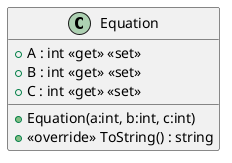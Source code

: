 @startuml
class Equation {
    + Equation(a:int, b:int, c:int)
    + A : int <<get>> <<set>>
    + B : int <<get>> <<set>>
    + C : int <<get>> <<set>>
    + <<override>> ToString() : string
}
@enduml
